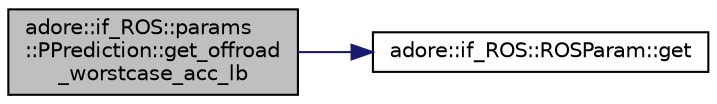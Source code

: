 digraph "adore::if_ROS::params::PPrediction::get_offroad_worstcase_acc_lb"
{
 // LATEX_PDF_SIZE
  edge [fontname="Helvetica",fontsize="10",labelfontname="Helvetica",labelfontsize="10"];
  node [fontname="Helvetica",fontsize="10",shape=record];
  rankdir="LR";
  Node1 [label="adore::if_ROS::params\l::PPrediction::get_offroad\l_worstcase_acc_lb",height=0.2,width=0.4,color="black", fillcolor="grey75", style="filled", fontcolor="black",tooltip="minimum acceleration for worst-case behavior for objects that can not be matched to road"];
  Node1 -> Node2 [color="midnightblue",fontsize="10",style="solid",fontname="Helvetica"];
  Node2 [label="adore::if_ROS::ROSParam::get",height=0.2,width=0.4,color="black", fillcolor="white", style="filled",URL="$classadore_1_1if__ROS_1_1ROSParam.html#adf480c94fa5b1368850b0a491791e4e6",tooltip=" "];
}
